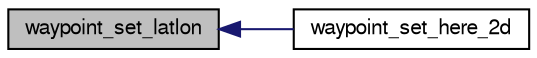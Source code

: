 digraph "waypoint_set_latlon"
{
  edge [fontname="FreeSans",fontsize="10",labelfontname="FreeSans",labelfontsize="10"];
  node [fontname="FreeSans",fontsize="10",shape=record];
  rankdir="LR";
  Node1 [label="waypoint_set_latlon",height=0.2,width=0.4,color="black", fillcolor="grey75", style="filled", fontcolor="black"];
  Node1 -> Node2 [dir="back",color="midnightblue",fontsize="10",style="solid",fontname="FreeSans"];
  Node2 [label="waypoint_set_here_2d",height=0.2,width=0.4,color="black", fillcolor="white", style="filled",URL="$subsystems_2navigation_2waypoints_8h.html#a28dd523c6d75fb36ce3ffec86a6e096c",tooltip="set waypoint to current horizontal location without modifying altitude "];
}

